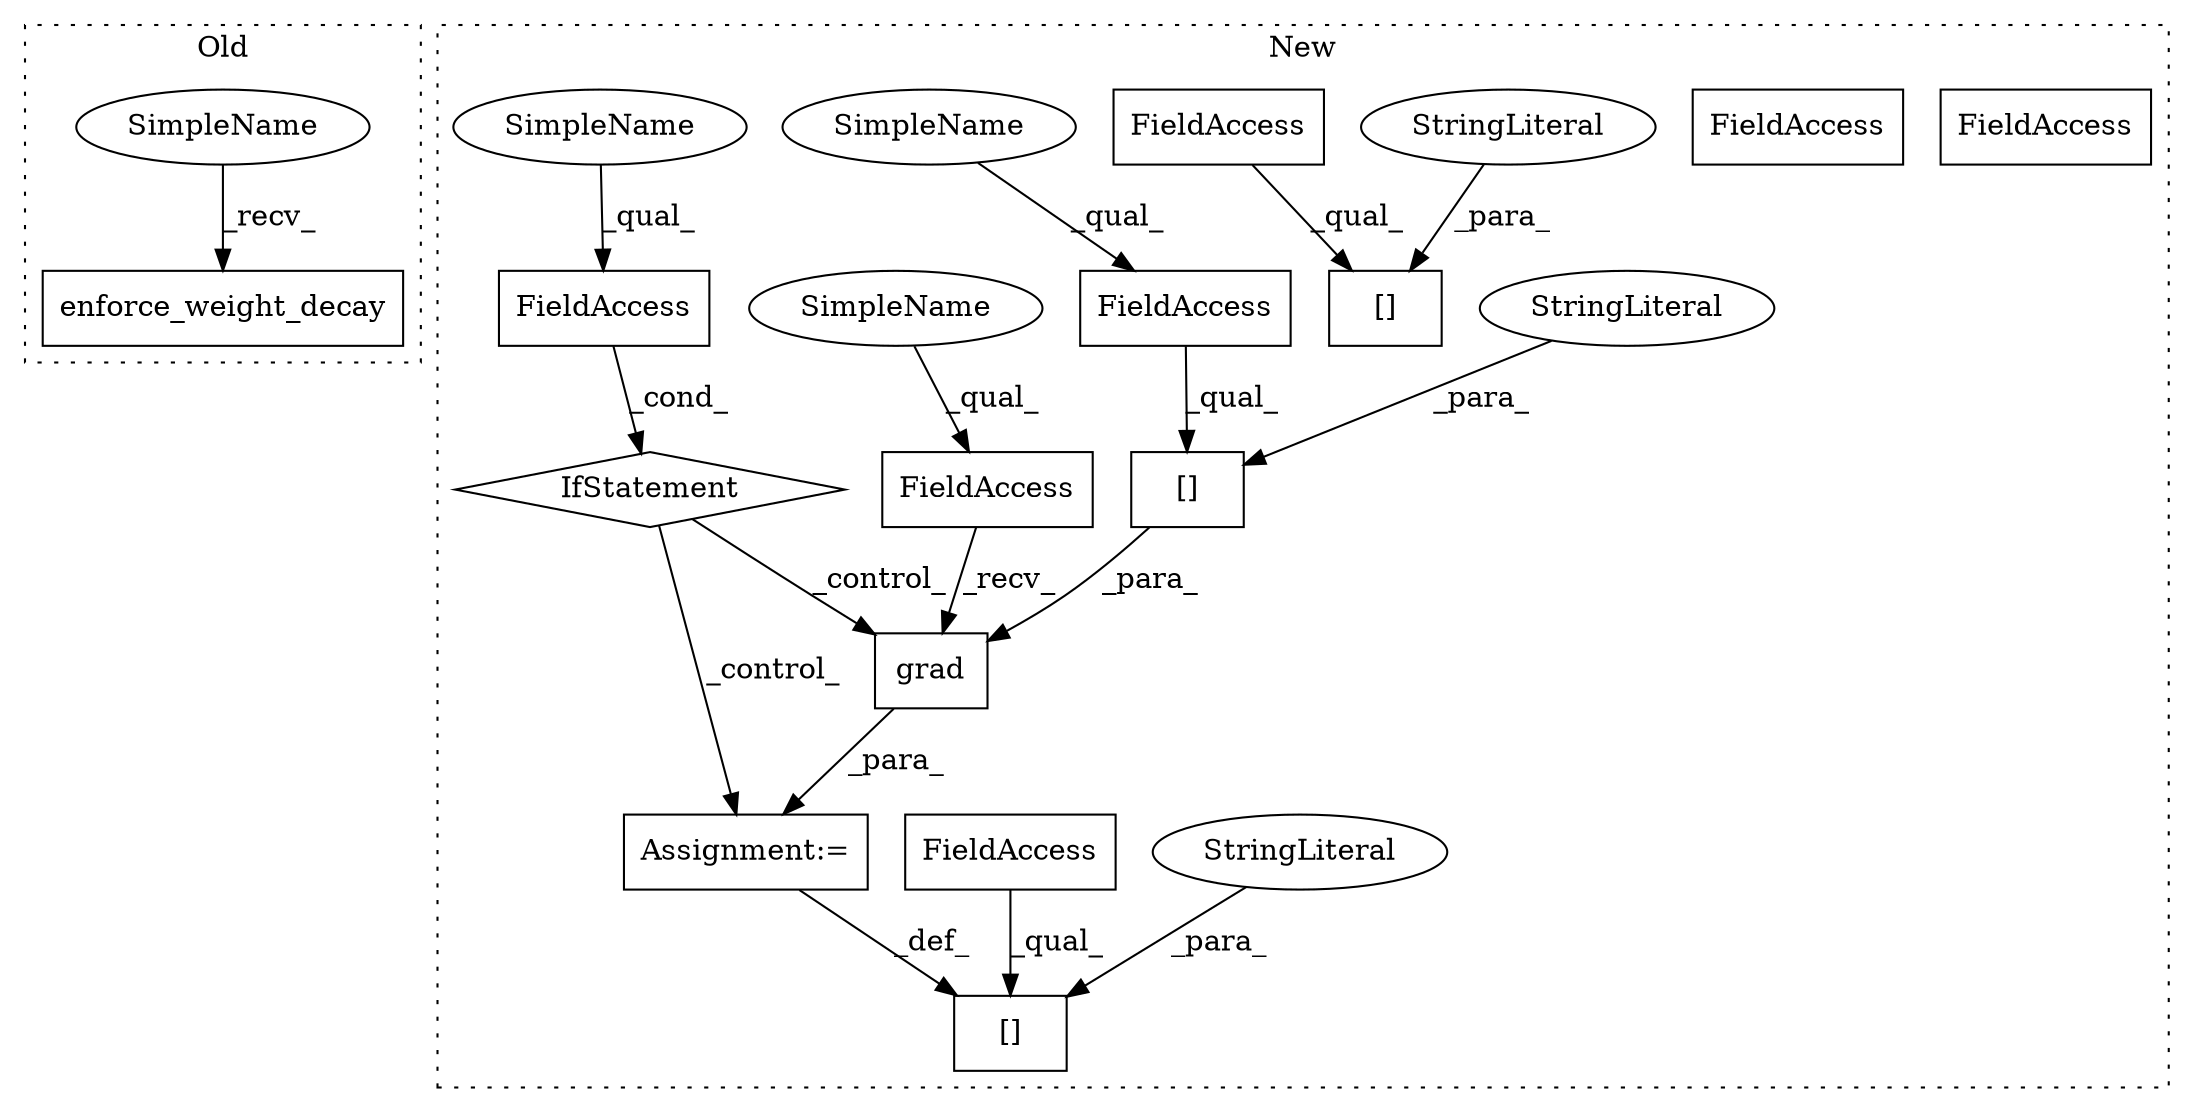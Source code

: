 digraph G {
subgraph cluster0 {
1 [label="enforce_weight_decay" a="32" s="3744,3767" l="21,1" shape="box"];
16 [label="SimpleName" a="42" s="3738" l="5" shape="ellipse"];
label = "Old";
style="dotted";
}
subgraph cluster1 {
2 [label="IfStatement" a="25" s="3477,3499" l="4,2" shape="diamond"];
3 [label="FieldAccess" a="22" s="3481" l="18" shape="box"];
4 [label="FieldAccess" a="22" s="3555" l="12" shape="box"];
5 [label="[]" a="2" s="3555,3577" l="13,1" shape="box"];
6 [label="FieldAccess" a="22" s="3531" l="18" shape="box"];
7 [label="Assignment:=" a="7" s="3529" l="2" shape="box"];
8 [label="StringLiteral" a="45" s="3568" l="9" shape="ellipse"];
9 [label="grad" a="32" s="3550,3578" l="5,1" shape="box"];
10 [label="[]" a="2" s="3509,3528" l="10,1" shape="box"];
11 [label="[]" a="2" s="3509,3528" l="10,1" shape="box"];
12 [label="FieldAccess" a="22" s="3509" l="9" shape="box"];
13 [label="FieldAccess" a="22" s="3509" l="9" shape="box"];
14 [label="StringLiteral" a="45" s="3519" l="9" shape="ellipse"];
15 [label="StringLiteral" a="45" s="3519" l="9" shape="ellipse"];
17 [label="FieldAccess" a="22" s="3509" l="9" shape="box"];
18 [label="FieldAccess" a="22" s="3509" l="9" shape="box"];
19 [label="SimpleName" a="42" s="3555" l="5" shape="ellipse"];
20 [label="SimpleName" a="42" s="3531" l="5" shape="ellipse"];
21 [label="SimpleName" a="42" s="3481" l="5" shape="ellipse"];
label = "New";
style="dotted";
}
2 -> 9 [label="_control_"];
2 -> 7 [label="_control_"];
3 -> 2 [label="_cond_"];
4 -> 5 [label="_qual_"];
5 -> 9 [label="_para_"];
6 -> 9 [label="_recv_"];
7 -> 10 [label="_def_"];
8 -> 5 [label="_para_"];
9 -> 7 [label="_para_"];
14 -> 10 [label="_para_"];
15 -> 11 [label="_para_"];
16 -> 1 [label="_recv_"];
17 -> 11 [label="_qual_"];
18 -> 10 [label="_qual_"];
19 -> 4 [label="_qual_"];
20 -> 6 [label="_qual_"];
21 -> 3 [label="_qual_"];
}